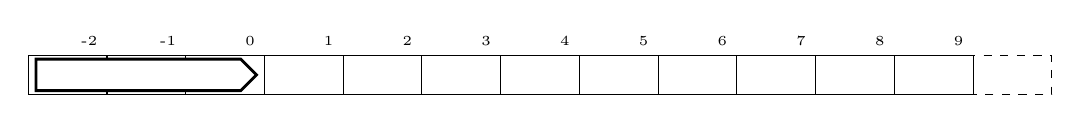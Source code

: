 %!TEX TS-program = pdflatexmk

% Copyright 2020 Martin Scheidt (Attribution 4.0 International, CC-BY 4.0)
% You are free to copy and redistribute the material in any medium or format. You are free to remix, transform, and build upon the material for any purpose, even commercially. You must give appropriate credit, provide a link to the license, and indicate if changes were made. You may not apply legal terms or technological measures that legally restrict others from doing anything the license permits. No warranties are given.

\begin{scope}
  \coordinate (base) at (0,0);
  \draw [dashed] ([shift={(base)}] 10,0) rectangle ++(1,0.5);
  \foreach \x in {-2,...,9}
    \draw ([shift={(base)}] \x,0) rectangle ++(1,0.5) node [above=5pt,left,align=right] {\tiny \x};
  \path[draw, line width=1pt, fill=white] (0.9,0.25) -- ++(-0.2,-0.2) -- ++(-2.6,0) -- ++(0,0.4) -- ++(2.6,0) -- cycle; % train
\end{scope}
